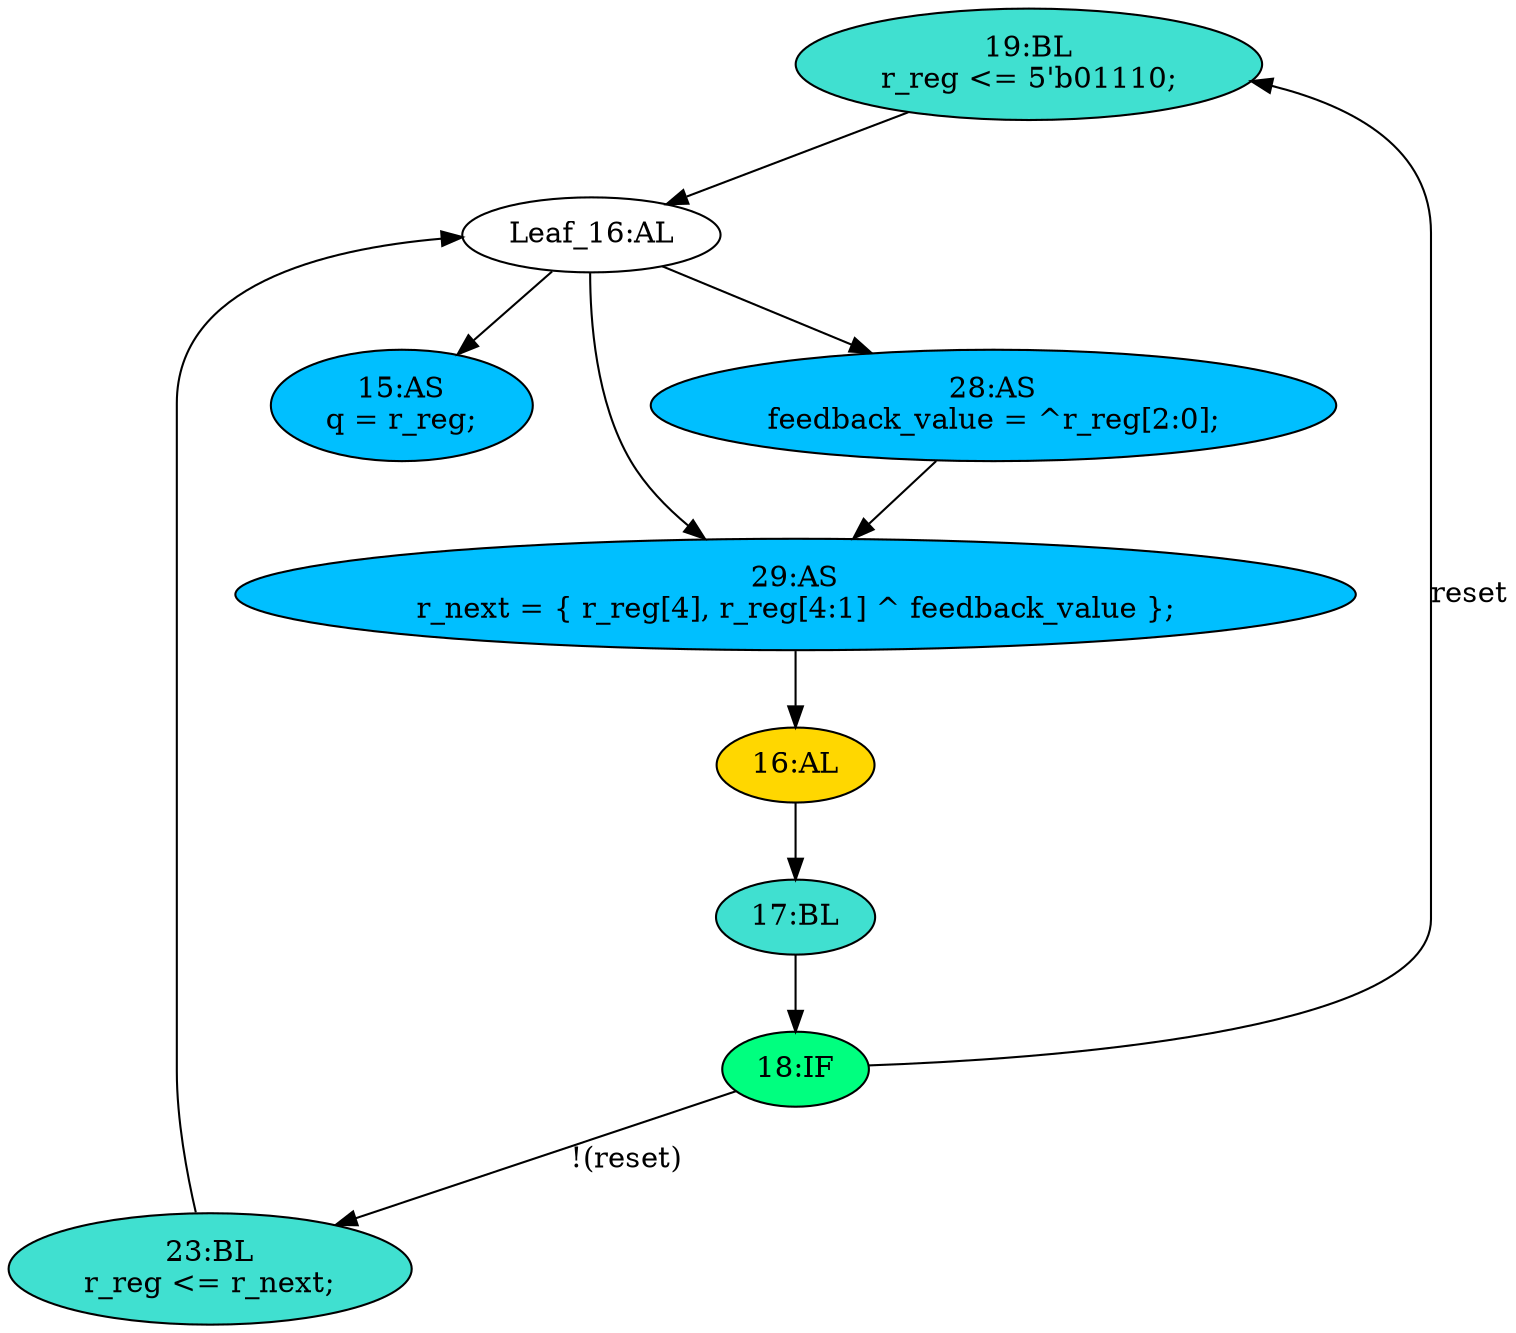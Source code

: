 strict digraph "compose( ,  )" {
	node [label="\N"];
	"19:BL"	[ast="<pyverilog.vparser.ast.Block object at 0x7fc14daa3210>",
		fillcolor=turquoise,
		label="19:BL
r_reg <= 5'b01110;",
		statements="[<pyverilog.vparser.ast.NonblockingSubstitution object at 0x7fc14da4e550>]",
		style=filled,
		typ=Block];
	"Leaf_16:AL"	[def_var="['r_reg']",
		label="Leaf_16:AL"];
	"19:BL" -> "Leaf_16:AL"	[cond="[]",
		lineno=None];
	"28:AS"	[ast="<pyverilog.vparser.ast.Assign object at 0x7fc14dabdc50>",
		def_var="['feedback_value']",
		fillcolor=deepskyblue,
		label="28:AS
feedback_value = ^r_reg[2:0];",
		statements="[]",
		style=filled,
		typ=Assign,
		use_var="['r_reg']"];
	"29:AS"	[ast="<pyverilog.vparser.ast.Assign object at 0x7fc14dbdee50>",
		def_var="['r_next']",
		fillcolor=deepskyblue,
		label="29:AS
r_next = { r_reg[4], r_reg[4:1] ^ feedback_value };",
		statements="[]",
		style=filled,
		typ=Assign,
		use_var="['r_reg', 'r_reg', 'feedback_value']"];
	"28:AS" -> "29:AS";
	"Leaf_16:AL" -> "28:AS";
	"Leaf_16:AL" -> "29:AS";
	"15:AS"	[ast="<pyverilog.vparser.ast.Assign object at 0x7fc14da56750>",
		def_var="['q']",
		fillcolor=deepskyblue,
		label="15:AS
q = r_reg;",
		statements="[]",
		style=filled,
		typ=Assign,
		use_var="['r_reg']"];
	"Leaf_16:AL" -> "15:AS";
	"18:IF"	[ast="<pyverilog.vparser.ast.IfStatement object at 0x7fc14da4e290>",
		fillcolor=springgreen,
		label="18:IF",
		statements="[]",
		style=filled,
		typ=IfStatement];
	"18:IF" -> "19:BL"	[cond="['reset']",
		label=reset,
		lineno=18];
	"23:BL"	[ast="<pyverilog.vparser.ast.Block object at 0x7fc14dab1450>",
		fillcolor=turquoise,
		label="23:BL
r_reg <= r_next;",
		statements="[<pyverilog.vparser.ast.NonblockingSubstitution object at 0x7fc14dab1390>]",
		style=filled,
		typ=Block];
	"18:IF" -> "23:BL"	[cond="['reset']",
		label="!(reset)",
		lineno=18];
	"16:AL"	[ast="<pyverilog.vparser.ast.Always object at 0x7fc14daa34d0>",
		clk_sens=True,
		fillcolor=gold,
		label="16:AL",
		sens="['clk']",
		statements="[]",
		style=filled,
		typ=Always,
		use_var="['reset', 'r_next']"];
	"17:BL"	[ast="<pyverilog.vparser.ast.Block object at 0x7fc14daa3e10>",
		fillcolor=turquoise,
		label="17:BL",
		statements="[]",
		style=filled,
		typ=Block];
	"16:AL" -> "17:BL"	[cond="[]",
		lineno=None];
	"17:BL" -> "18:IF"	[cond="[]",
		lineno=None];
	"29:AS" -> "16:AL";
	"23:BL" -> "Leaf_16:AL"	[cond="[]",
		lineno=None];
}
